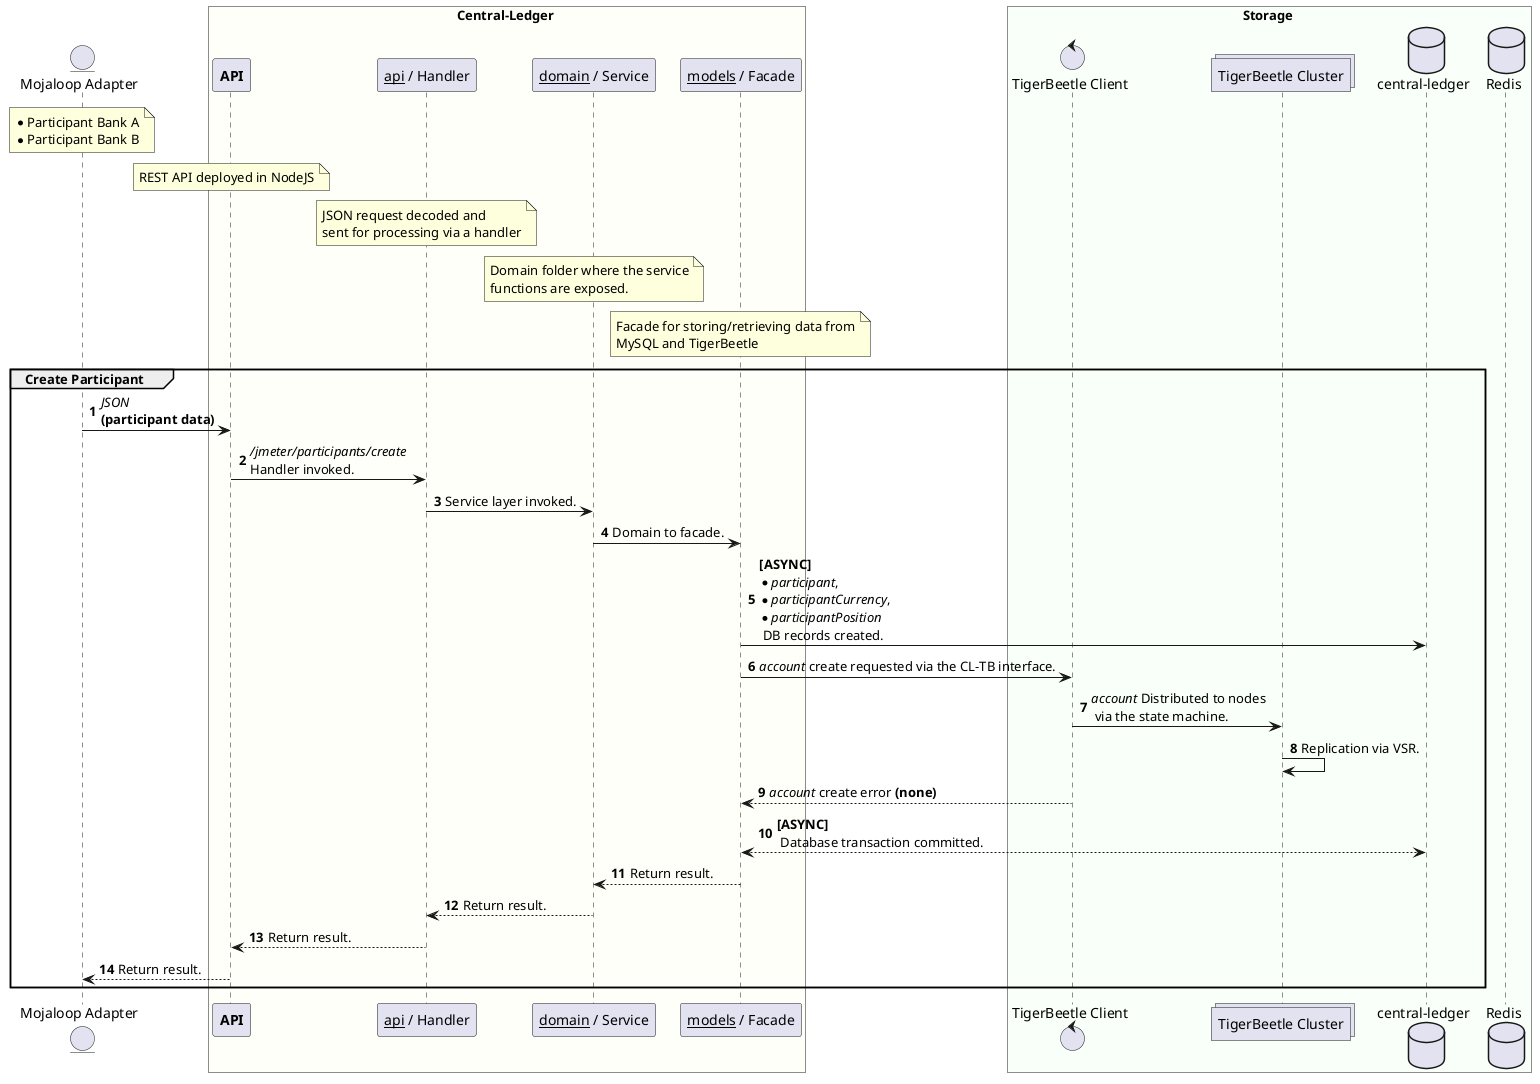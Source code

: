 @startuml

entity "Mojaloop Adapter" as dfsp
note over dfsp
    * Participant Bank A
    * Participant Bank B
end note

box Central-Ledger #FFFFF9
    participant "**API**" as cl_api
    participant "__api__ / Handler" as cl_handler
    participant "__domain__ / Service" as cl_domain
    participant "__models__ / Facade" as cl_facade

    note over cl_api
        REST API deployed in NodeJS
    end note

    note over cl_handler
        JSON request decoded and
        sent for processing via a handler
    end note

    note over cl_domain
        Domain folder where the service
        functions are exposed.
    end note

    note over cl_facade
        Facade for storing/retrieving data from
        MySQL and TigerBeetle
    end note
end box

box Storage #F9FFF9
	control "TigerBeetle Client" as tb_client
	collections "TigerBeetle Cluster" as tb_nodes
	database "central-ledger" as cl_db
	database "Redis" as redis_cache
end box

autonumber
group Create Participant
    dfsp -> cl_api : //JSON// \n**(participant data)**
    cl_api -> cl_handler : ///jmeter/participants/create// \nHandler invoked.
    cl_handler -> cl_domain : Service layer invoked.
    cl_domain -> cl_facade : Domain to facade.
    cl_facade -> cl_db : **[ASYNC]**\n*//participant//, \n*//participantCurrency//, \n*//participantPosition// \n DB records created.
    cl_facade -> tb_client : //account// create requested via the CL-TB interface.
    tb_client -> tb_nodes : //account// Distributed to nodes\n via the state machine.
    tb_nodes -> tb_nodes : Replication via VSR.
    tb_client --> cl_facade : //account// create error **(none)**
    cl_db <--> cl_facade : **[ASYNC]**\n Database transaction committed.
    cl_facade --> cl_domain : Return result.
    cl_domain --> cl_handler : Return result.
    cl_handler --> cl_api : Return result.
    cl_api --> dfsp : Return result.
end

@enduml
